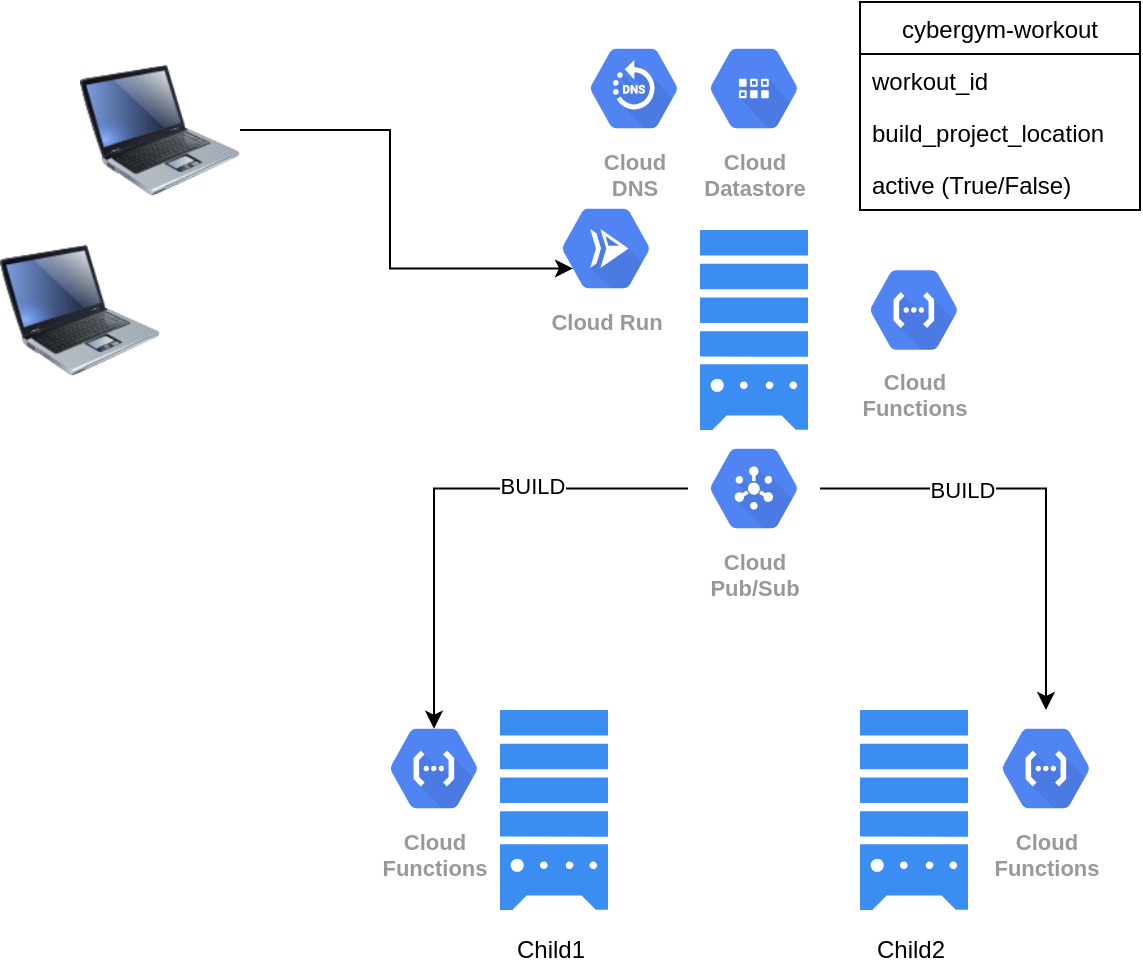 <mxfile version="14.6.13" type="device"><diagram id="bbd8XJdmrjoOHjkfkNtK" name="Page-1"><mxGraphModel dx="1422" dy="822" grid="1" gridSize="10" guides="1" tooltips="1" connect="1" arrows="1" fold="1" page="1" pageScale="1" pageWidth="1100" pageHeight="850" math="0" shadow="0"><root><mxCell id="0"/><mxCell id="1" parent="0"/><mxCell id="mRyNR_PQfuMwwdBO89iH-1" value="" style="html=1;aspect=fixed;strokeColor=none;shadow=0;align=center;verticalAlign=top;fillColor=#3B8DF1;shape=mxgraph.gcp2.compute_engine_2" vertex="1" parent="1"><mxGeometry x="460" y="140" width="54" height="100" as="geometry"/></mxCell><mxCell id="mRyNR_PQfuMwwdBO89iH-2" value="" style="html=1;aspect=fixed;strokeColor=none;shadow=0;align=center;verticalAlign=top;fillColor=#3B8DF1;shape=mxgraph.gcp2.compute_engine_2" vertex="1" parent="1"><mxGeometry x="360" y="380" width="54" height="100" as="geometry"/></mxCell><mxCell id="mRyNR_PQfuMwwdBO89iH-3" value="Child1" style="text;html=1;align=center;verticalAlign=middle;resizable=0;points=[];autosize=1;strokeColor=none;" vertex="1" parent="1"><mxGeometry x="360" y="490" width="50" height="20" as="geometry"/></mxCell><mxCell id="mRyNR_PQfuMwwdBO89iH-4" value="" style="html=1;aspect=fixed;strokeColor=none;shadow=0;align=center;verticalAlign=top;fillColor=#3B8DF1;shape=mxgraph.gcp2.compute_engine_2" vertex="1" parent="1"><mxGeometry x="540" y="380" width="54" height="100" as="geometry"/></mxCell><mxCell id="mRyNR_PQfuMwwdBO89iH-5" value="Child2" style="text;html=1;align=center;verticalAlign=middle;resizable=0;points=[];autosize=1;strokeColor=none;" vertex="1" parent="1"><mxGeometry x="540" y="490" width="50" height="20" as="geometry"/></mxCell><mxCell id="mRyNR_PQfuMwwdBO89iH-6" value="Cloud Run" style="html=1;fillColor=#5184F3;strokeColor=none;verticalAlign=top;labelPosition=center;verticalLabelPosition=bottom;align=center;spacingTop=-6;fontSize=11;fontStyle=1;fontColor=#999999;shape=mxgraph.gcp2.hexIcon;prIcon=cloud_run" vertex="1" parent="1"><mxGeometry x="380" y="120" width="66" height="58.5" as="geometry"/></mxCell><mxCell id="mRyNR_PQfuMwwdBO89iH-10" style="edgeStyle=orthogonalEdgeStyle;rounded=0;orthogonalLoop=1;jettySize=auto;html=1;entryX=0.25;entryY=0.67;entryDx=0;entryDy=0;entryPerimeter=0;" edge="1" parent="1" source="mRyNR_PQfuMwwdBO89iH-7" target="mRyNR_PQfuMwwdBO89iH-6"><mxGeometry relative="1" as="geometry"/></mxCell><mxCell id="mRyNR_PQfuMwwdBO89iH-7" value="" style="image;html=1;image=img/lib/clip_art/computers/Laptop_128x128.png" vertex="1" parent="1"><mxGeometry x="150" y="50" width="80" height="80" as="geometry"/></mxCell><mxCell id="mRyNR_PQfuMwwdBO89iH-8" value="" style="image;html=1;image=img/lib/clip_art/computers/Laptop_128x128.png" vertex="1" parent="1"><mxGeometry x="110" y="140" width="80" height="80" as="geometry"/></mxCell><mxCell id="mRyNR_PQfuMwwdBO89iH-17" value="Cloud&#10;Functions" style="html=1;fillColor=#5184F3;strokeColor=none;verticalAlign=top;labelPosition=center;verticalLabelPosition=bottom;align=center;spacingTop=-6;fontSize=11;fontStyle=1;fontColor=#999999;shape=mxgraph.gcp2.hexIcon;prIcon=cloud_functions" vertex="1" parent="1"><mxGeometry x="294" y="380" width="66" height="58.5" as="geometry"/></mxCell><mxCell id="mRyNR_PQfuMwwdBO89iH-18" value="Cloud&#10;Functions" style="html=1;fillColor=#5184F3;strokeColor=none;verticalAlign=top;labelPosition=center;verticalLabelPosition=bottom;align=center;spacingTop=-6;fontSize=11;fontStyle=1;fontColor=#999999;shape=mxgraph.gcp2.hexIcon;prIcon=cloud_functions" vertex="1" parent="1"><mxGeometry x="600" y="380" width="66" height="58.5" as="geometry"/></mxCell><mxCell id="mRyNR_PQfuMwwdBO89iH-19" value="Cloud&#10;Functions" style="html=1;fillColor=#5184F3;strokeColor=none;verticalAlign=top;labelPosition=center;verticalLabelPosition=bottom;align=center;spacingTop=-6;fontSize=11;fontStyle=1;fontColor=#999999;shape=mxgraph.gcp2.hexIcon;prIcon=cloud_functions" vertex="1" parent="1"><mxGeometry x="534" y="150.75" width="66" height="58.5" as="geometry"/></mxCell><mxCell id="mRyNR_PQfuMwwdBO89iH-21" style="edgeStyle=orthogonalEdgeStyle;rounded=0;orthogonalLoop=1;jettySize=auto;html=1;entryX=0.5;entryY=0.16;entryDx=0;entryDy=0;entryPerimeter=0;" edge="1" parent="1" source="mRyNR_PQfuMwwdBO89iH-20" target="mRyNR_PQfuMwwdBO89iH-17"><mxGeometry relative="1" as="geometry"/></mxCell><mxCell id="mRyNR_PQfuMwwdBO89iH-23" value="BUILD" style="edgeLabel;html=1;align=center;verticalAlign=middle;resizable=0;points=[];" vertex="1" connectable="0" parent="mRyNR_PQfuMwwdBO89iH-21"><mxGeometry x="-0.364" y="-2" relative="1" as="geometry"><mxPoint as="offset"/></mxGeometry></mxCell><mxCell id="mRyNR_PQfuMwwdBO89iH-22" style="edgeStyle=orthogonalEdgeStyle;rounded=0;orthogonalLoop=1;jettySize=auto;html=1;" edge="1" parent="1" source="mRyNR_PQfuMwwdBO89iH-20" target="mRyNR_PQfuMwwdBO89iH-18"><mxGeometry relative="1" as="geometry"/></mxCell><mxCell id="mRyNR_PQfuMwwdBO89iH-24" value="BUILD" style="edgeLabel;html=1;align=center;verticalAlign=middle;resizable=0;points=[];" vertex="1" connectable="0" parent="mRyNR_PQfuMwwdBO89iH-22"><mxGeometry x="-0.365" relative="1" as="geometry"><mxPoint as="offset"/></mxGeometry></mxCell><mxCell id="mRyNR_PQfuMwwdBO89iH-20" value="Cloud&#10;Pub/Sub" style="html=1;fillColor=#5184F3;strokeColor=none;verticalAlign=top;labelPosition=center;verticalLabelPosition=bottom;align=center;spacingTop=-6;fontSize=11;fontStyle=1;fontColor=#999999;shape=mxgraph.gcp2.hexIcon;prIcon=cloud_pubsub" vertex="1" parent="1"><mxGeometry x="454" y="240" width="66" height="58.5" as="geometry"/></mxCell><mxCell id="mRyNR_PQfuMwwdBO89iH-27" value="Cloud&#10;Datastore" style="html=1;fillColor=#5184F3;strokeColor=none;verticalAlign=top;labelPosition=center;verticalLabelPosition=bottom;align=center;spacingTop=-6;fontSize=11;fontStyle=1;fontColor=#999999;shape=mxgraph.gcp2.hexIcon;prIcon=cloud_datastore" vertex="1" parent="1"><mxGeometry x="454" y="40" width="66" height="58.5" as="geometry"/></mxCell><mxCell id="mRyNR_PQfuMwwdBO89iH-29" value="cybergym-workout" style="swimlane;fontStyle=0;childLayout=stackLayout;horizontal=1;startSize=26;horizontalStack=0;resizeParent=1;resizeParentMax=0;resizeLast=0;collapsible=1;marginBottom=0;" vertex="1" parent="1"><mxGeometry x="540" y="26" width="140" height="104" as="geometry"/></mxCell><mxCell id="mRyNR_PQfuMwwdBO89iH-30" value="workout_id" style="text;strokeColor=none;fillColor=none;align=left;verticalAlign=top;spacingLeft=4;spacingRight=4;overflow=hidden;rotatable=0;points=[[0,0.5],[1,0.5]];portConstraint=eastwest;" vertex="1" parent="mRyNR_PQfuMwwdBO89iH-29"><mxGeometry y="26" width="140" height="26" as="geometry"/></mxCell><mxCell id="mRyNR_PQfuMwwdBO89iH-31" value="build_project_location" style="text;strokeColor=none;fillColor=none;align=left;verticalAlign=top;spacingLeft=4;spacingRight=4;overflow=hidden;rotatable=0;points=[[0,0.5],[1,0.5]];portConstraint=eastwest;" vertex="1" parent="mRyNR_PQfuMwwdBO89iH-29"><mxGeometry y="52" width="140" height="26" as="geometry"/></mxCell><mxCell id="mRyNR_PQfuMwwdBO89iH-32" value="active (True/False)" style="text;strokeColor=none;fillColor=none;align=left;verticalAlign=top;spacingLeft=4;spacingRight=4;overflow=hidden;rotatable=0;points=[[0,0.5],[1,0.5]];portConstraint=eastwest;" vertex="1" parent="mRyNR_PQfuMwwdBO89iH-29"><mxGeometry y="78" width="140" height="26" as="geometry"/></mxCell><mxCell id="mRyNR_PQfuMwwdBO89iH-33" value="Cloud&#10;DNS" style="html=1;fillColor=#5184F3;strokeColor=none;verticalAlign=top;labelPosition=center;verticalLabelPosition=bottom;align=center;spacingTop=-6;fontSize=11;fontStyle=1;fontColor=#999999;shape=mxgraph.gcp2.hexIcon;prIcon=cloud_dns" vertex="1" parent="1"><mxGeometry x="394" y="40" width="66" height="58.5" as="geometry"/></mxCell></root></mxGraphModel></diagram></mxfile>